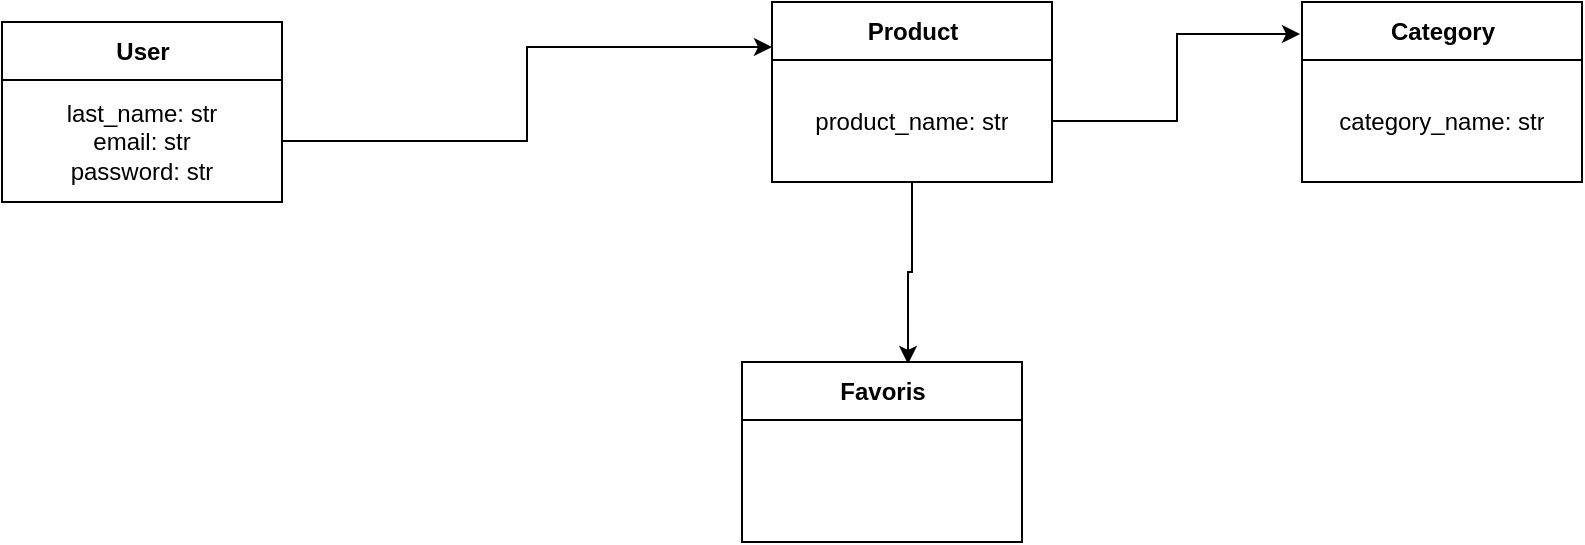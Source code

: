 <mxfile version="14.6.13" type="device"><diagram id="Rji16bkljZOtUIUb1Qet" name="Page-1"><mxGraphModel dx="1086" dy="626" grid="1" gridSize="10" guides="1" tooltips="1" connect="1" arrows="1" fold="1" page="1" pageScale="1" pageWidth="1169" pageHeight="827" math="0" shadow="0"><root><mxCell id="0"/><mxCell id="1" parent="0"/><mxCell id="yhXP82u4YsUo06tDjnn8-1" value="User" style="swimlane;fontStyle=1;align=center;verticalAlign=middle;childLayout=stackLayout;horizontal=1;startSize=29;horizontalStack=0;resizeParent=1;resizeParentMax=0;resizeLast=0;collapsible=0;marginBottom=0;html=1;" vertex="1" parent="1"><mxGeometry x="130" y="210" width="140" height="90" as="geometry"/></mxCell><mxCell id="yhXP82u4YsUo06tDjnn8-2" value="last_name: str&lt;br&gt;email: str&lt;br&gt;password: str" style="text;html=1;strokeColor=none;fillColor=none;align=center;verticalAlign=middle;spacingLeft=4;spacingRight=4;overflow=hidden;rotatable=0;points=[[0,0.5],[1,0.5]];portConstraint=eastwest;" vertex="1" parent="yhXP82u4YsUo06tDjnn8-1"><mxGeometry y="29" width="140" height="61" as="geometry"/></mxCell><mxCell id="yhXP82u4YsUo06tDjnn8-12" style="edgeStyle=orthogonalEdgeStyle;rounded=0;orthogonalLoop=1;jettySize=auto;html=1;entryX=0.593;entryY=0.011;entryDx=0;entryDy=0;entryPerimeter=0;" edge="1" parent="1" source="yhXP82u4YsUo06tDjnn8-4" target="yhXP82u4YsUo06tDjnn8-6"><mxGeometry relative="1" as="geometry"/></mxCell><mxCell id="yhXP82u4YsUo06tDjnn8-4" value="Product" style="swimlane;fontStyle=1;align=center;verticalAlign=middle;childLayout=stackLayout;horizontal=1;startSize=29;horizontalStack=0;resizeParent=1;resizeParentMax=0;resizeLast=0;collapsible=0;marginBottom=0;html=1;" vertex="1" parent="1"><mxGeometry x="515" y="200" width="140" height="90" as="geometry"/></mxCell><mxCell id="yhXP82u4YsUo06tDjnn8-5" value="product_name: str&lt;br&gt;" style="text;html=1;strokeColor=none;fillColor=none;align=center;verticalAlign=middle;spacingLeft=4;spacingRight=4;overflow=hidden;rotatable=0;points=[[0,0.5],[1,0.5]];portConstraint=eastwest;" vertex="1" parent="yhXP82u4YsUo06tDjnn8-4"><mxGeometry y="29" width="140" height="61" as="geometry"/></mxCell><mxCell id="yhXP82u4YsUo06tDjnn8-6" value="Favoris" style="swimlane;fontStyle=1;align=center;verticalAlign=middle;childLayout=stackLayout;horizontal=1;startSize=29;horizontalStack=0;resizeParent=1;resizeParentMax=0;resizeLast=0;collapsible=0;marginBottom=0;html=1;" vertex="1" parent="1"><mxGeometry x="500" y="380" width="140" height="90" as="geometry"/></mxCell><mxCell id="yhXP82u4YsUo06tDjnn8-8" value="Category" style="swimlane;fontStyle=1;align=center;verticalAlign=middle;childLayout=stackLayout;horizontal=1;startSize=29;horizontalStack=0;resizeParent=1;resizeParentMax=0;resizeLast=0;collapsible=0;marginBottom=0;html=1;" vertex="1" parent="1"><mxGeometry x="780" y="200" width="140" height="90" as="geometry"/></mxCell><mxCell id="yhXP82u4YsUo06tDjnn8-9" value="category_name: str" style="text;html=1;strokeColor=none;fillColor=none;align=center;verticalAlign=middle;spacingLeft=4;spacingRight=4;overflow=hidden;rotatable=0;points=[[0,0.5],[1,0.5]];portConstraint=eastwest;" vertex="1" parent="yhXP82u4YsUo06tDjnn8-8"><mxGeometry y="29" width="140" height="61" as="geometry"/></mxCell><mxCell id="yhXP82u4YsUo06tDjnn8-10" style="edgeStyle=orthogonalEdgeStyle;rounded=0;orthogonalLoop=1;jettySize=auto;html=1;entryX=0;entryY=0.25;entryDx=0;entryDy=0;" edge="1" parent="1" source="yhXP82u4YsUo06tDjnn8-2" target="yhXP82u4YsUo06tDjnn8-4"><mxGeometry relative="1" as="geometry"/></mxCell><mxCell id="yhXP82u4YsUo06tDjnn8-11" style="edgeStyle=orthogonalEdgeStyle;rounded=0;orthogonalLoop=1;jettySize=auto;html=1;entryX=-0.007;entryY=0.178;entryDx=0;entryDy=0;entryPerimeter=0;" edge="1" parent="1" source="yhXP82u4YsUo06tDjnn8-5" target="yhXP82u4YsUo06tDjnn8-8"><mxGeometry relative="1" as="geometry"/></mxCell></root></mxGraphModel></diagram></mxfile>